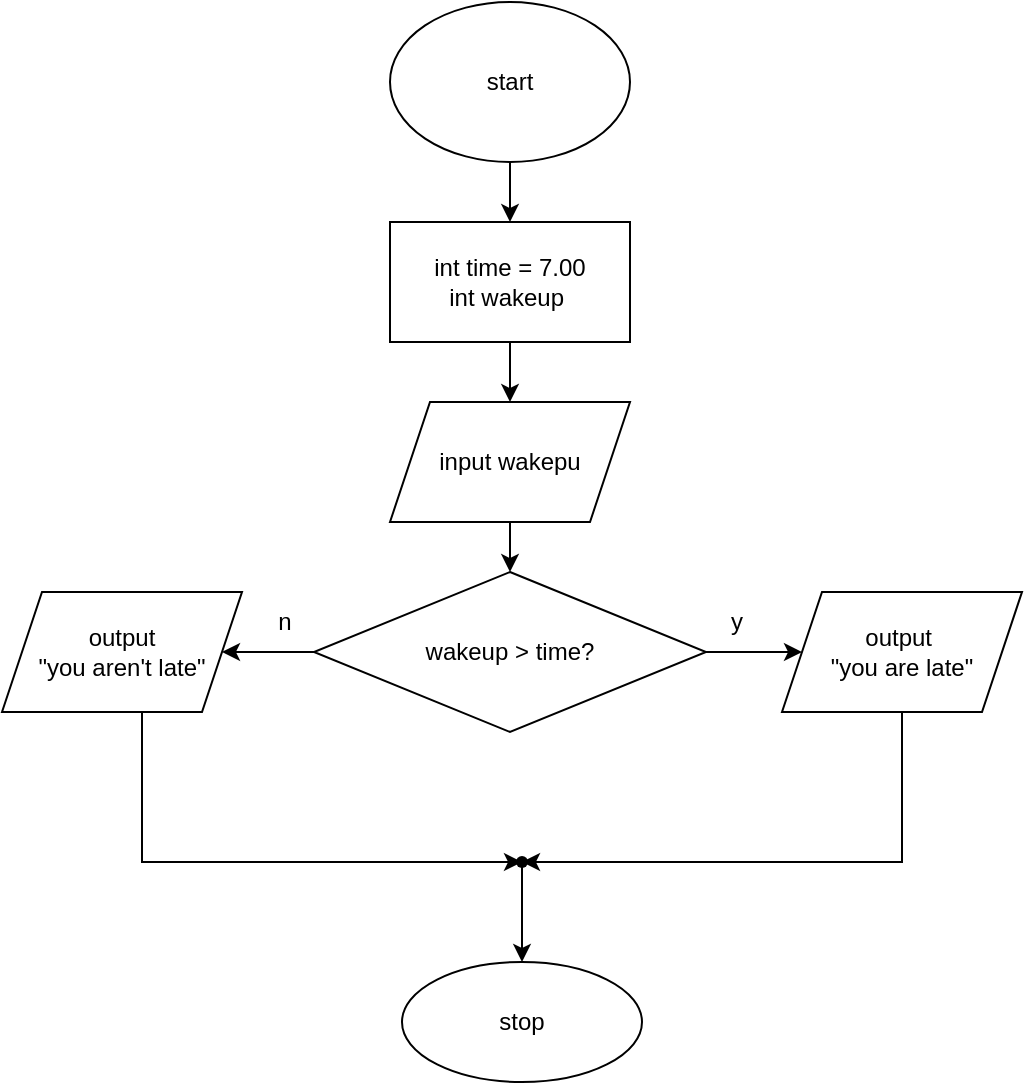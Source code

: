 <mxfile version="20.3.0" type="device"><diagram id="V5XMmai5_hvS_CpkQprP" name="Page-1"><mxGraphModel dx="1124" dy="600" grid="1" gridSize="10" guides="1" tooltips="1" connect="1" arrows="1" fold="1" page="1" pageScale="1" pageWidth="827" pageHeight="1169" math="0" shadow="0"><root><mxCell id="0"/><mxCell id="1" parent="0"/><mxCell id="Tu6W0Hyvu6dNWvIrbMbF-3" value="" style="edgeStyle=orthogonalEdgeStyle;rounded=0;orthogonalLoop=1;jettySize=auto;html=1;" edge="1" parent="1" source="Tu6W0Hyvu6dNWvIrbMbF-1" target="Tu6W0Hyvu6dNWvIrbMbF-2"><mxGeometry relative="1" as="geometry"/></mxCell><mxCell id="Tu6W0Hyvu6dNWvIrbMbF-1" value="start" style="ellipse;whiteSpace=wrap;html=1;" vertex="1" parent="1"><mxGeometry x="354" y="290" width="120" height="80" as="geometry"/></mxCell><mxCell id="Tu6W0Hyvu6dNWvIrbMbF-5" value="" style="edgeStyle=orthogonalEdgeStyle;rounded=0;orthogonalLoop=1;jettySize=auto;html=1;" edge="1" parent="1" source="Tu6W0Hyvu6dNWvIrbMbF-2" target="Tu6W0Hyvu6dNWvIrbMbF-4"><mxGeometry relative="1" as="geometry"/></mxCell><mxCell id="Tu6W0Hyvu6dNWvIrbMbF-2" value="int time = 7.00&lt;br&gt;int wakeup&amp;nbsp;" style="whiteSpace=wrap;html=1;" vertex="1" parent="1"><mxGeometry x="354" y="400" width="120" height="60" as="geometry"/></mxCell><mxCell id="Tu6W0Hyvu6dNWvIrbMbF-7" value="" style="edgeStyle=orthogonalEdgeStyle;rounded=0;orthogonalLoop=1;jettySize=auto;html=1;" edge="1" parent="1" source="Tu6W0Hyvu6dNWvIrbMbF-4" target="Tu6W0Hyvu6dNWvIrbMbF-6"><mxGeometry relative="1" as="geometry"/></mxCell><mxCell id="Tu6W0Hyvu6dNWvIrbMbF-4" value="input wakepu" style="shape=parallelogram;perimeter=parallelogramPerimeter;whiteSpace=wrap;html=1;fixedSize=1;" vertex="1" parent="1"><mxGeometry x="354" y="490" width="120" height="60" as="geometry"/></mxCell><mxCell id="Tu6W0Hyvu6dNWvIrbMbF-9" value="" style="edgeStyle=orthogonalEdgeStyle;rounded=0;orthogonalLoop=1;jettySize=auto;html=1;" edge="1" parent="1" source="Tu6W0Hyvu6dNWvIrbMbF-6" target="Tu6W0Hyvu6dNWvIrbMbF-8"><mxGeometry relative="1" as="geometry"/></mxCell><mxCell id="Tu6W0Hyvu6dNWvIrbMbF-12" value="" style="edgeStyle=orthogonalEdgeStyle;rounded=0;orthogonalLoop=1;jettySize=auto;html=1;" edge="1" parent="1" source="Tu6W0Hyvu6dNWvIrbMbF-6" target="Tu6W0Hyvu6dNWvIrbMbF-11"><mxGeometry relative="1" as="geometry"/></mxCell><mxCell id="Tu6W0Hyvu6dNWvIrbMbF-6" value="wakeup &amp;gt; time?" style="rhombus;whiteSpace=wrap;html=1;" vertex="1" parent="1"><mxGeometry x="316" y="575" width="196" height="80" as="geometry"/></mxCell><mxCell id="Tu6W0Hyvu6dNWvIrbMbF-17" value="" style="edgeStyle=orthogonalEdgeStyle;rounded=0;orthogonalLoop=1;jettySize=auto;html=1;" edge="1" parent="1" source="Tu6W0Hyvu6dNWvIrbMbF-8" target="Tu6W0Hyvu6dNWvIrbMbF-16"><mxGeometry relative="1" as="geometry"><Array as="points"><mxPoint x="610" y="720"/></Array></mxGeometry></mxCell><mxCell id="Tu6W0Hyvu6dNWvIrbMbF-8" value="output&amp;nbsp;&lt;br&gt;&quot;you are late&quot;" style="shape=parallelogram;perimeter=parallelogramPerimeter;whiteSpace=wrap;html=1;fixedSize=1;" vertex="1" parent="1"><mxGeometry x="550" y="585" width="120" height="60" as="geometry"/></mxCell><mxCell id="Tu6W0Hyvu6dNWvIrbMbF-10" value="y" style="text;html=1;align=center;verticalAlign=middle;resizable=0;points=[];autosize=1;strokeColor=none;fillColor=none;" vertex="1" parent="1"><mxGeometry x="512" y="585" width="30" height="30" as="geometry"/></mxCell><mxCell id="Tu6W0Hyvu6dNWvIrbMbF-18" style="edgeStyle=orthogonalEdgeStyle;rounded=0;orthogonalLoop=1;jettySize=auto;html=1;entryX=0.346;entryY=0.561;entryDx=0;entryDy=0;entryPerimeter=0;" edge="1" parent="1" source="Tu6W0Hyvu6dNWvIrbMbF-11" target="Tu6W0Hyvu6dNWvIrbMbF-16"><mxGeometry relative="1" as="geometry"><Array as="points"><mxPoint x="230" y="720"/></Array></mxGeometry></mxCell><mxCell id="Tu6W0Hyvu6dNWvIrbMbF-11" value="output&lt;br&gt;&quot;you aren't late&quot;" style="shape=parallelogram;perimeter=parallelogramPerimeter;whiteSpace=wrap;html=1;fixedSize=1;" vertex="1" parent="1"><mxGeometry x="160" y="585" width="120" height="60" as="geometry"/></mxCell><mxCell id="Tu6W0Hyvu6dNWvIrbMbF-13" value="n" style="text;html=1;align=center;verticalAlign=middle;resizable=0;points=[];autosize=1;strokeColor=none;fillColor=none;" vertex="1" parent="1"><mxGeometry x="286" y="585" width="30" height="30" as="geometry"/></mxCell><mxCell id="Tu6W0Hyvu6dNWvIrbMbF-20" value="" style="edgeStyle=orthogonalEdgeStyle;rounded=0;orthogonalLoop=1;jettySize=auto;html=1;" edge="1" parent="1" source="Tu6W0Hyvu6dNWvIrbMbF-16" target="Tu6W0Hyvu6dNWvIrbMbF-19"><mxGeometry relative="1" as="geometry"/></mxCell><mxCell id="Tu6W0Hyvu6dNWvIrbMbF-16" value="" style="shape=waypoint;sketch=0;size=6;pointerEvents=1;points=[];fillColor=default;resizable=0;rotatable=0;perimeter=centerPerimeter;snapToPoint=1;" vertex="1" parent="1"><mxGeometry x="400" y="700" width="40" height="40" as="geometry"/></mxCell><mxCell id="Tu6W0Hyvu6dNWvIrbMbF-19" value="stop" style="ellipse;whiteSpace=wrap;html=1;sketch=0;" vertex="1" parent="1"><mxGeometry x="360" y="770" width="120" height="60" as="geometry"/></mxCell></root></mxGraphModel></diagram></mxfile>